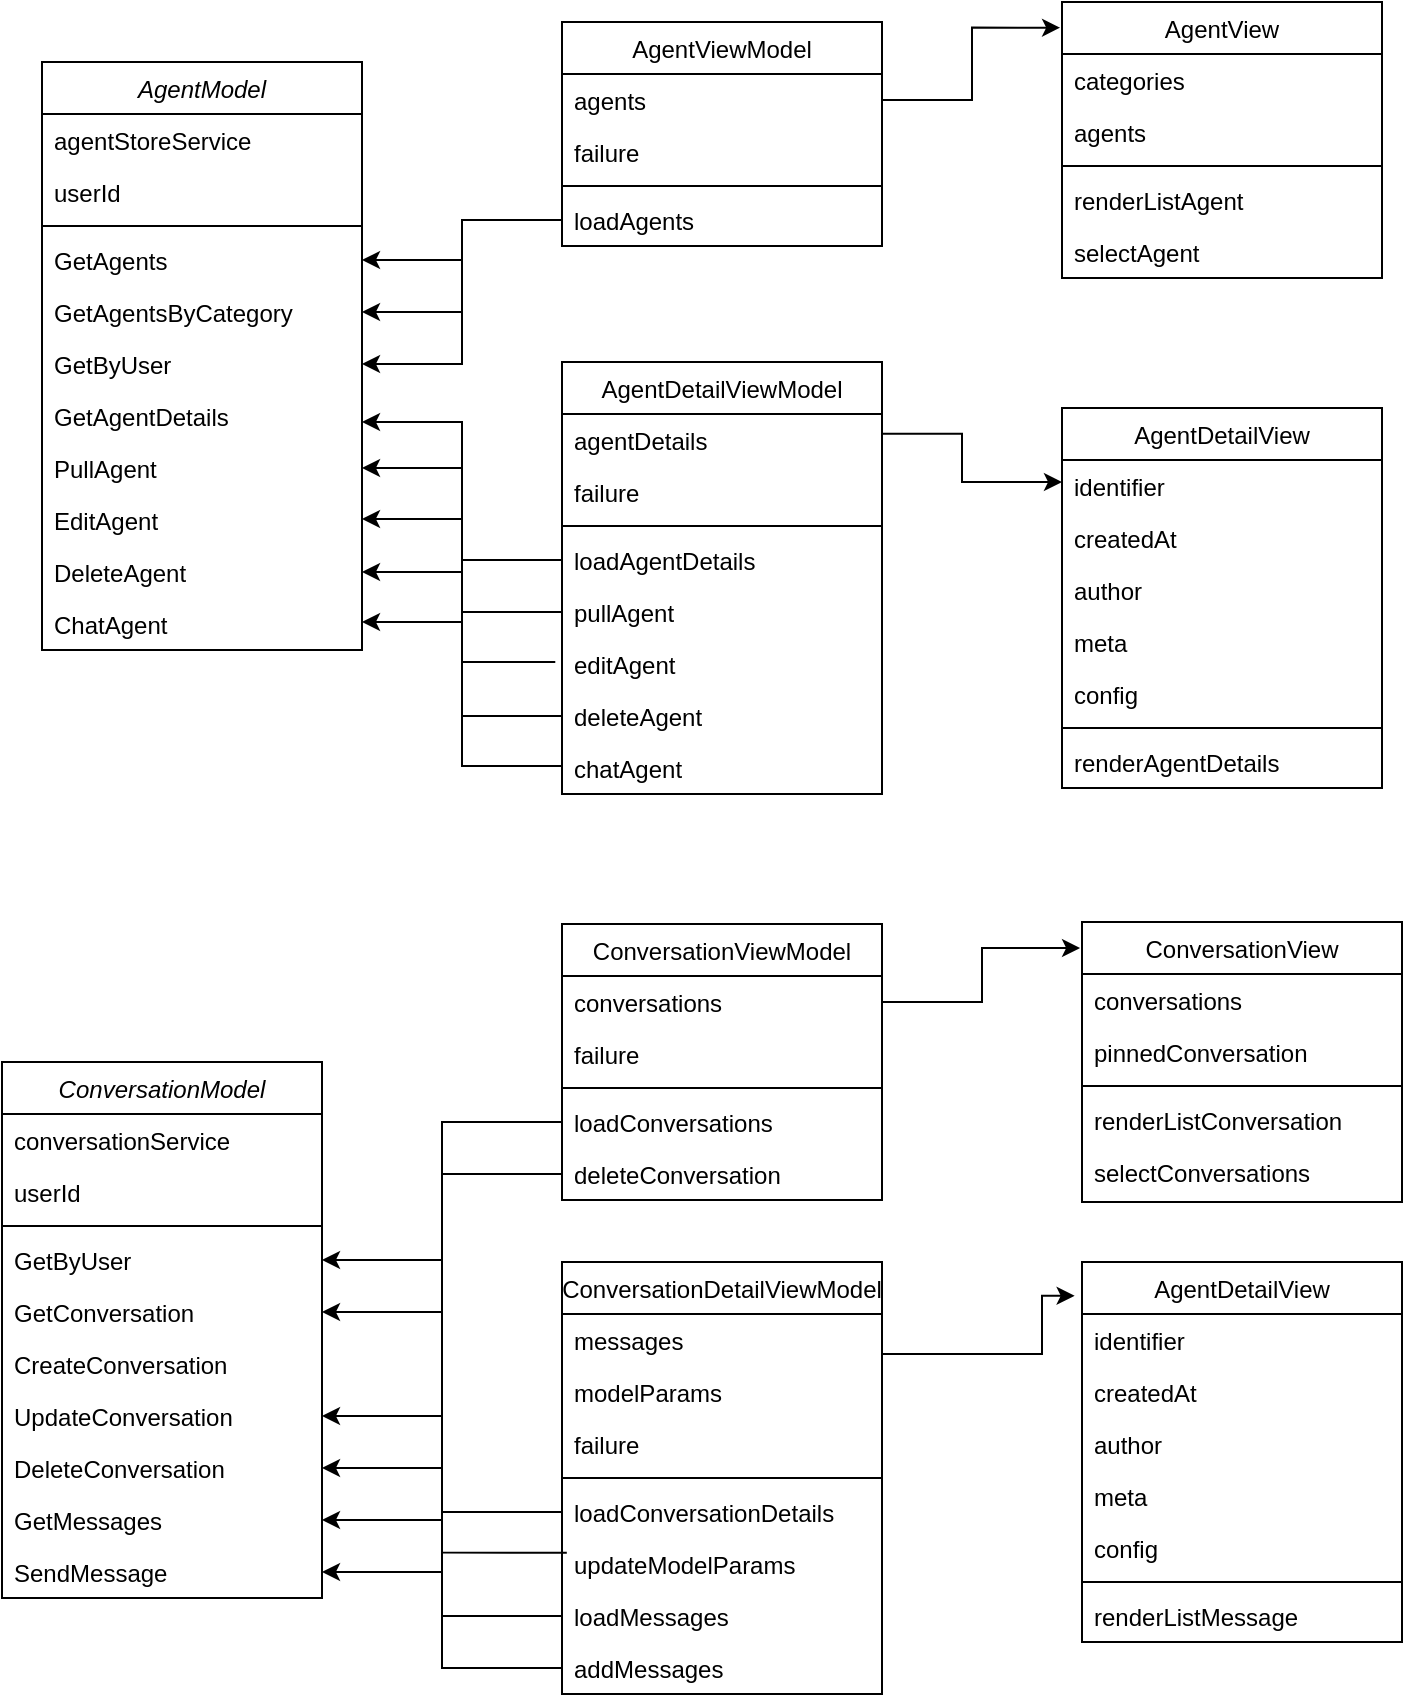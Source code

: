<mxfile version="24.8.3">
  <diagram id="C5RBs43oDa-KdzZeNtuy" name="Page-1">
    <mxGraphModel dx="1290" dy="596" grid="1" gridSize="10" guides="1" tooltips="1" connect="1" arrows="1" fold="1" page="1" pageScale="1" pageWidth="827" pageHeight="1169" math="0" shadow="0">
      <root>
        <mxCell id="WIyWlLk6GJQsqaUBKTNV-0" />
        <mxCell id="WIyWlLk6GJQsqaUBKTNV-1" parent="WIyWlLk6GJQsqaUBKTNV-0" />
        <mxCell id="zkfFHV4jXpPFQw0GAbJ--0" value="AgentModel" style="swimlane;fontStyle=2;align=center;verticalAlign=top;childLayout=stackLayout;horizontal=1;startSize=26;horizontalStack=0;resizeParent=1;resizeLast=0;collapsible=1;marginBottom=0;rounded=0;shadow=0;strokeWidth=1;" parent="WIyWlLk6GJQsqaUBKTNV-1" vertex="1">
          <mxGeometry x="60" y="70" width="160" height="294" as="geometry">
            <mxRectangle x="230" y="140" width="160" height="26" as="alternateBounds" />
          </mxGeometry>
        </mxCell>
        <mxCell id="C8YrV_E6YMcFxFq59L44-29" value="agentStoreService" style="text;align=left;verticalAlign=top;spacingLeft=4;spacingRight=4;overflow=hidden;rotatable=0;points=[[0,0.5],[1,0.5]];portConstraint=eastwest;" vertex="1" parent="zkfFHV4jXpPFQw0GAbJ--0">
          <mxGeometry y="26" width="160" height="26" as="geometry" />
        </mxCell>
        <mxCell id="zkfFHV4jXpPFQw0GAbJ--1" value="userId" style="text;align=left;verticalAlign=top;spacingLeft=4;spacingRight=4;overflow=hidden;rotatable=0;points=[[0,0.5],[1,0.5]];portConstraint=eastwest;" parent="zkfFHV4jXpPFQw0GAbJ--0" vertex="1">
          <mxGeometry y="52" width="160" height="26" as="geometry" />
        </mxCell>
        <mxCell id="zkfFHV4jXpPFQw0GAbJ--4" value="" style="line;html=1;strokeWidth=1;align=left;verticalAlign=middle;spacingTop=-1;spacingLeft=3;spacingRight=3;rotatable=0;labelPosition=right;points=[];portConstraint=eastwest;" parent="zkfFHV4jXpPFQw0GAbJ--0" vertex="1">
          <mxGeometry y="78" width="160" height="8" as="geometry" />
        </mxCell>
        <mxCell id="C8YrV_E6YMcFxFq59L44-28" value="GetAgents" style="text;align=left;verticalAlign=top;spacingLeft=4;spacingRight=4;overflow=hidden;rotatable=0;points=[[0,0.5],[1,0.5]];portConstraint=eastwest;" vertex="1" parent="zkfFHV4jXpPFQw0GAbJ--0">
          <mxGeometry y="86" width="160" height="26" as="geometry" />
        </mxCell>
        <mxCell id="C8YrV_E6YMcFxFq59L44-23" value="GetAgentsByCategory" style="text;align=left;verticalAlign=top;spacingLeft=4;spacingRight=4;overflow=hidden;rotatable=0;points=[[0,0.5],[1,0.5]];portConstraint=eastwest;" vertex="1" parent="zkfFHV4jXpPFQw0GAbJ--0">
          <mxGeometry y="112" width="160" height="26" as="geometry" />
        </mxCell>
        <mxCell id="C8YrV_E6YMcFxFq59L44-26" value="GetByUser" style="text;align=left;verticalAlign=top;spacingLeft=4;spacingRight=4;overflow=hidden;rotatable=0;points=[[0,0.5],[1,0.5]];portConstraint=eastwest;" vertex="1" parent="zkfFHV4jXpPFQw0GAbJ--0">
          <mxGeometry y="138" width="160" height="26" as="geometry" />
        </mxCell>
        <mxCell id="C8YrV_E6YMcFxFq59L44-24" value="GetAgentDetails" style="text;align=left;verticalAlign=top;spacingLeft=4;spacingRight=4;overflow=hidden;rotatable=0;points=[[0,0.5],[1,0.5]];portConstraint=eastwest;" vertex="1" parent="zkfFHV4jXpPFQw0GAbJ--0">
          <mxGeometry y="164" width="160" height="26" as="geometry" />
        </mxCell>
        <mxCell id="C8YrV_E6YMcFxFq59L44-25" value="PullAgent" style="text;align=left;verticalAlign=top;spacingLeft=4;spacingRight=4;overflow=hidden;rotatable=0;points=[[0,0.5],[1,0.5]];portConstraint=eastwest;" vertex="1" parent="zkfFHV4jXpPFQw0GAbJ--0">
          <mxGeometry y="190" width="160" height="26" as="geometry" />
        </mxCell>
        <mxCell id="C8YrV_E6YMcFxFq59L44-27" value="EditAgent" style="text;align=left;verticalAlign=top;spacingLeft=4;spacingRight=4;overflow=hidden;rotatable=0;points=[[0,0.5],[1,0.5]];portConstraint=eastwest;" vertex="1" parent="zkfFHV4jXpPFQw0GAbJ--0">
          <mxGeometry y="216" width="160" height="26" as="geometry" />
        </mxCell>
        <mxCell id="C8YrV_E6YMcFxFq59L44-57" value="DeleteAgent" style="text;align=left;verticalAlign=top;spacingLeft=4;spacingRight=4;overflow=hidden;rotatable=0;points=[[0,0.5],[1,0.5]];portConstraint=eastwest;" vertex="1" parent="zkfFHV4jXpPFQw0GAbJ--0">
          <mxGeometry y="242" width="160" height="26" as="geometry" />
        </mxCell>
        <mxCell id="zkfFHV4jXpPFQw0GAbJ--5" value="ChatAgent" style="text;align=left;verticalAlign=top;spacingLeft=4;spacingRight=4;overflow=hidden;rotatable=0;points=[[0,0.5],[1,0.5]];portConstraint=eastwest;" parent="zkfFHV4jXpPFQw0GAbJ--0" vertex="1">
          <mxGeometry y="268" width="160" height="26" as="geometry" />
        </mxCell>
        <mxCell id="zkfFHV4jXpPFQw0GAbJ--6" value="AgentView" style="swimlane;fontStyle=0;align=center;verticalAlign=top;childLayout=stackLayout;horizontal=1;startSize=26;horizontalStack=0;resizeParent=1;resizeLast=0;collapsible=1;marginBottom=0;rounded=0;shadow=0;strokeWidth=1;" parent="WIyWlLk6GJQsqaUBKTNV-1" vertex="1">
          <mxGeometry x="570" y="40" width="160" height="138" as="geometry">
            <mxRectangle x="130" y="380" width="160" height="26" as="alternateBounds" />
          </mxGeometry>
        </mxCell>
        <mxCell id="zkfFHV4jXpPFQw0GAbJ--7" value="categories" style="text;align=left;verticalAlign=top;spacingLeft=4;spacingRight=4;overflow=hidden;rotatable=0;points=[[0,0.5],[1,0.5]];portConstraint=eastwest;" parent="zkfFHV4jXpPFQw0GAbJ--6" vertex="1">
          <mxGeometry y="26" width="160" height="26" as="geometry" />
        </mxCell>
        <mxCell id="C8YrV_E6YMcFxFq59L44-31" value="agents" style="text;align=left;verticalAlign=top;spacingLeft=4;spacingRight=4;overflow=hidden;rotatable=0;points=[[0,0.5],[1,0.5]];portConstraint=eastwest;" vertex="1" parent="zkfFHV4jXpPFQw0GAbJ--6">
          <mxGeometry y="52" width="160" height="26" as="geometry" />
        </mxCell>
        <mxCell id="zkfFHV4jXpPFQw0GAbJ--9" value="" style="line;html=1;strokeWidth=1;align=left;verticalAlign=middle;spacingTop=-1;spacingLeft=3;spacingRight=3;rotatable=0;labelPosition=right;points=[];portConstraint=eastwest;" parent="zkfFHV4jXpPFQw0GAbJ--6" vertex="1">
          <mxGeometry y="78" width="160" height="8" as="geometry" />
        </mxCell>
        <mxCell id="C8YrV_E6YMcFxFq59L44-117" value="renderListAgent" style="text;align=left;verticalAlign=top;spacingLeft=4;spacingRight=4;overflow=hidden;rotatable=0;points=[[0,0.5],[1,0.5]];portConstraint=eastwest;" vertex="1" parent="zkfFHV4jXpPFQw0GAbJ--6">
          <mxGeometry y="86" width="160" height="26" as="geometry" />
        </mxCell>
        <mxCell id="C8YrV_E6YMcFxFq59L44-119" value="selectAgent" style="text;align=left;verticalAlign=top;spacingLeft=4;spacingRight=4;overflow=hidden;rotatable=0;points=[[0,0.5],[1,0.5]];portConstraint=eastwest;" vertex="1" parent="zkfFHV4jXpPFQw0GAbJ--6">
          <mxGeometry y="112" width="160" height="26" as="geometry" />
        </mxCell>
        <mxCell id="zkfFHV4jXpPFQw0GAbJ--17" value="AgentViewModel" style="swimlane;fontStyle=0;align=center;verticalAlign=top;childLayout=stackLayout;horizontal=1;startSize=26;horizontalStack=0;resizeParent=1;resizeLast=0;collapsible=1;marginBottom=0;rounded=0;shadow=0;strokeWidth=1;" parent="WIyWlLk6GJQsqaUBKTNV-1" vertex="1">
          <mxGeometry x="320" y="50" width="160" height="112" as="geometry">
            <mxRectangle x="550" y="140" width="160" height="26" as="alternateBounds" />
          </mxGeometry>
        </mxCell>
        <mxCell id="zkfFHV4jXpPFQw0GAbJ--18" value="agents" style="text;align=left;verticalAlign=top;spacingLeft=4;spacingRight=4;overflow=hidden;rotatable=0;points=[[0,0.5],[1,0.5]];portConstraint=eastwest;" parent="zkfFHV4jXpPFQw0GAbJ--17" vertex="1">
          <mxGeometry y="26" width="160" height="26" as="geometry" />
        </mxCell>
        <mxCell id="zkfFHV4jXpPFQw0GAbJ--22" value="failure" style="text;align=left;verticalAlign=top;spacingLeft=4;spacingRight=4;overflow=hidden;rotatable=0;points=[[0,0.5],[1,0.5]];portConstraint=eastwest;rounded=0;shadow=0;html=0;" parent="zkfFHV4jXpPFQw0GAbJ--17" vertex="1">
          <mxGeometry y="52" width="160" height="26" as="geometry" />
        </mxCell>
        <mxCell id="zkfFHV4jXpPFQw0GAbJ--23" value="" style="line;html=1;strokeWidth=1;align=left;verticalAlign=middle;spacingTop=-1;spacingLeft=3;spacingRight=3;rotatable=0;labelPosition=right;points=[];portConstraint=eastwest;" parent="zkfFHV4jXpPFQw0GAbJ--17" vertex="1">
          <mxGeometry y="78" width="160" height="8" as="geometry" />
        </mxCell>
        <mxCell id="zkfFHV4jXpPFQw0GAbJ--24" value="loadAgents" style="text;align=left;verticalAlign=top;spacingLeft=4;spacingRight=4;overflow=hidden;rotatable=0;points=[[0,0.5],[1,0.5]];portConstraint=eastwest;" parent="zkfFHV4jXpPFQw0GAbJ--17" vertex="1">
          <mxGeometry y="86" width="160" height="26" as="geometry" />
        </mxCell>
        <mxCell id="C8YrV_E6YMcFxFq59L44-6" value="AgentDetailViewModel" style="swimlane;fontStyle=0;align=center;verticalAlign=top;childLayout=stackLayout;horizontal=1;startSize=26;horizontalStack=0;resizeParent=1;resizeLast=0;collapsible=1;marginBottom=0;rounded=0;shadow=0;strokeWidth=1;" vertex="1" parent="WIyWlLk6GJQsqaUBKTNV-1">
          <mxGeometry x="320" y="220" width="160" height="216" as="geometry">
            <mxRectangle x="130" y="380" width="160" height="26" as="alternateBounds" />
          </mxGeometry>
        </mxCell>
        <mxCell id="C8YrV_E6YMcFxFq59L44-7" value="agentDetails" style="text;align=left;verticalAlign=top;spacingLeft=4;spacingRight=4;overflow=hidden;rotatable=0;points=[[0,0.5],[1,0.5]];portConstraint=eastwest;" vertex="1" parent="C8YrV_E6YMcFxFq59L44-6">
          <mxGeometry y="26" width="160" height="26" as="geometry" />
        </mxCell>
        <mxCell id="C8YrV_E6YMcFxFq59L44-8" value="failure" style="text;align=left;verticalAlign=top;spacingLeft=4;spacingRight=4;overflow=hidden;rotatable=0;points=[[0,0.5],[1,0.5]];portConstraint=eastwest;rounded=0;shadow=0;html=0;" vertex="1" parent="C8YrV_E6YMcFxFq59L44-6">
          <mxGeometry y="52" width="160" height="26" as="geometry" />
        </mxCell>
        <mxCell id="C8YrV_E6YMcFxFq59L44-9" value="" style="line;html=1;strokeWidth=1;align=left;verticalAlign=middle;spacingTop=-1;spacingLeft=3;spacingRight=3;rotatable=0;labelPosition=right;points=[];portConstraint=eastwest;" vertex="1" parent="C8YrV_E6YMcFxFq59L44-6">
          <mxGeometry y="78" width="160" height="8" as="geometry" />
        </mxCell>
        <mxCell id="C8YrV_E6YMcFxFq59L44-36" value="loadAgentDetails" style="text;align=left;verticalAlign=top;spacingLeft=4;spacingRight=4;overflow=hidden;rotatable=0;points=[[0,0.5],[1,0.5]];portConstraint=eastwest;" vertex="1" parent="C8YrV_E6YMcFxFq59L44-6">
          <mxGeometry y="86" width="160" height="26" as="geometry" />
        </mxCell>
        <mxCell id="C8YrV_E6YMcFxFq59L44-34" value="pullAgent" style="text;align=left;verticalAlign=top;spacingLeft=4;spacingRight=4;overflow=hidden;rotatable=0;points=[[0,0.5],[1,0.5]];portConstraint=eastwest;" vertex="1" parent="C8YrV_E6YMcFxFq59L44-6">
          <mxGeometry y="112" width="160" height="26" as="geometry" />
        </mxCell>
        <mxCell id="C8YrV_E6YMcFxFq59L44-49" value="editAgent" style="text;align=left;verticalAlign=top;spacingLeft=4;spacingRight=4;overflow=hidden;rotatable=0;points=[[0,0.5],[1,0.5]];portConstraint=eastwest;" vertex="1" parent="C8YrV_E6YMcFxFq59L44-6">
          <mxGeometry y="138" width="160" height="26" as="geometry" />
        </mxCell>
        <mxCell id="C8YrV_E6YMcFxFq59L44-54" value="deleteAgent" style="text;align=left;verticalAlign=top;spacingLeft=4;spacingRight=4;overflow=hidden;rotatable=0;points=[[0,0.5],[1,0.5]];portConstraint=eastwest;" vertex="1" parent="C8YrV_E6YMcFxFq59L44-6">
          <mxGeometry y="164" width="160" height="26" as="geometry" />
        </mxCell>
        <mxCell id="C8YrV_E6YMcFxFq59L44-11" value="chatAgent" style="text;align=left;verticalAlign=top;spacingLeft=4;spacingRight=4;overflow=hidden;rotatable=0;points=[[0,0.5],[1,0.5]];portConstraint=eastwest;" vertex="1" parent="C8YrV_E6YMcFxFq59L44-6">
          <mxGeometry y="190" width="160" height="26" as="geometry" />
        </mxCell>
        <mxCell id="C8YrV_E6YMcFxFq59L44-12" value="AgentDetailView" style="swimlane;fontStyle=0;align=center;verticalAlign=top;childLayout=stackLayout;horizontal=1;startSize=26;horizontalStack=0;resizeParent=1;resizeLast=0;collapsible=1;marginBottom=0;rounded=0;shadow=0;strokeWidth=1;" vertex="1" parent="WIyWlLk6GJQsqaUBKTNV-1">
          <mxGeometry x="570" y="243" width="160" height="190" as="geometry">
            <mxRectangle x="550" y="140" width="160" height="26" as="alternateBounds" />
          </mxGeometry>
        </mxCell>
        <mxCell id="C8YrV_E6YMcFxFq59L44-13" value="identifier" style="text;align=left;verticalAlign=top;spacingLeft=4;spacingRight=4;overflow=hidden;rotatable=0;points=[[0,0.5],[1,0.5]];portConstraint=eastwest;" vertex="1" parent="C8YrV_E6YMcFxFq59L44-12">
          <mxGeometry y="26" width="160" height="26" as="geometry" />
        </mxCell>
        <mxCell id="C8YrV_E6YMcFxFq59L44-14" value="createdAt" style="text;align=left;verticalAlign=top;spacingLeft=4;spacingRight=4;overflow=hidden;rotatable=0;points=[[0,0.5],[1,0.5]];portConstraint=eastwest;rounded=0;shadow=0;html=0;" vertex="1" parent="C8YrV_E6YMcFxFq59L44-12">
          <mxGeometry y="52" width="160" height="26" as="geometry" />
        </mxCell>
        <mxCell id="C8YrV_E6YMcFxFq59L44-15" value="author" style="text;align=left;verticalAlign=top;spacingLeft=4;spacingRight=4;overflow=hidden;rotatable=0;points=[[0,0.5],[1,0.5]];portConstraint=eastwest;rounded=0;shadow=0;html=0;" vertex="1" parent="C8YrV_E6YMcFxFq59L44-12">
          <mxGeometry y="78" width="160" height="26" as="geometry" />
        </mxCell>
        <mxCell id="C8YrV_E6YMcFxFq59L44-16" value="meta" style="text;align=left;verticalAlign=top;spacingLeft=4;spacingRight=4;overflow=hidden;rotatable=0;points=[[0,0.5],[1,0.5]];portConstraint=eastwest;rounded=0;shadow=0;html=0;" vertex="1" parent="C8YrV_E6YMcFxFq59L44-12">
          <mxGeometry y="104" width="160" height="26" as="geometry" />
        </mxCell>
        <mxCell id="C8YrV_E6YMcFxFq59L44-17" value="config" style="text;align=left;verticalAlign=top;spacingLeft=4;spacingRight=4;overflow=hidden;rotatable=0;points=[[0,0.5],[1,0.5]];portConstraint=eastwest;rounded=0;shadow=0;html=0;" vertex="1" parent="C8YrV_E6YMcFxFq59L44-12">
          <mxGeometry y="130" width="160" height="26" as="geometry" />
        </mxCell>
        <mxCell id="C8YrV_E6YMcFxFq59L44-18" value="" style="line;html=1;strokeWidth=1;align=left;verticalAlign=middle;spacingTop=-1;spacingLeft=3;spacingRight=3;rotatable=0;labelPosition=right;points=[];portConstraint=eastwest;" vertex="1" parent="C8YrV_E6YMcFxFq59L44-12">
          <mxGeometry y="156" width="160" height="8" as="geometry" />
        </mxCell>
        <mxCell id="C8YrV_E6YMcFxFq59L44-118" value="renderAgentDetails" style="text;align=left;verticalAlign=top;spacingLeft=4;spacingRight=4;overflow=hidden;rotatable=0;points=[[0,0.5],[1,0.5]];portConstraint=eastwest;" vertex="1" parent="C8YrV_E6YMcFxFq59L44-12">
          <mxGeometry y="164" width="160" height="26" as="geometry" />
        </mxCell>
        <mxCell id="C8YrV_E6YMcFxFq59L44-41" value="" style="edgeStyle=orthogonalEdgeStyle;rounded=0;orthogonalLoop=1;jettySize=auto;html=1;entryX=1;entryY=0.5;entryDx=0;entryDy=0;" edge="1" parent="WIyWlLk6GJQsqaUBKTNV-1" source="zkfFHV4jXpPFQw0GAbJ--24" target="C8YrV_E6YMcFxFq59L44-28">
          <mxGeometry relative="1" as="geometry" />
        </mxCell>
        <mxCell id="C8YrV_E6YMcFxFq59L44-42" value="" style="edgeStyle=orthogonalEdgeStyle;rounded=0;orthogonalLoop=1;jettySize=auto;html=1;exitX=0;exitY=0.5;exitDx=0;exitDy=0;" edge="1" parent="WIyWlLk6GJQsqaUBKTNV-1" source="C8YrV_E6YMcFxFq59L44-36">
          <mxGeometry relative="1" as="geometry">
            <mxPoint x="270" y="370" as="sourcePoint" />
            <mxPoint x="220" y="250" as="targetPoint" />
            <Array as="points">
              <mxPoint x="270" y="319" />
              <mxPoint x="270" y="250" />
            </Array>
          </mxGeometry>
        </mxCell>
        <mxCell id="C8YrV_E6YMcFxFq59L44-43" value="" style="edgeStyle=orthogonalEdgeStyle;rounded=0;orthogonalLoop=1;jettySize=auto;html=1;entryX=1;entryY=0.5;entryDx=0;entryDy=0;" edge="1" parent="WIyWlLk6GJQsqaUBKTNV-1" source="zkfFHV4jXpPFQw0GAbJ--24" target="C8YrV_E6YMcFxFq59L44-26">
          <mxGeometry relative="1" as="geometry" />
        </mxCell>
        <mxCell id="C8YrV_E6YMcFxFq59L44-44" value="" style="edgeStyle=orthogonalEdgeStyle;rounded=0;orthogonalLoop=1;jettySize=auto;html=1;" edge="1" parent="WIyWlLk6GJQsqaUBKTNV-1" source="zkfFHV4jXpPFQw0GAbJ--24" target="C8YrV_E6YMcFxFq59L44-23">
          <mxGeometry relative="1" as="geometry" />
        </mxCell>
        <mxCell id="C8YrV_E6YMcFxFq59L44-46" value="" style="edgeStyle=orthogonalEdgeStyle;rounded=0;orthogonalLoop=1;jettySize=auto;html=1;entryX=1;entryY=0.5;entryDx=0;entryDy=0;" edge="1" parent="WIyWlLk6GJQsqaUBKTNV-1" source="C8YrV_E6YMcFxFq59L44-34" target="C8YrV_E6YMcFxFq59L44-25">
          <mxGeometry relative="1" as="geometry" />
        </mxCell>
        <mxCell id="C8YrV_E6YMcFxFq59L44-52" value="" style="edgeStyle=orthogonalEdgeStyle;rounded=0;orthogonalLoop=1;jettySize=auto;html=1;entryX=1.021;entryY=0.479;entryDx=0;entryDy=0;entryPerimeter=0;" edge="1" parent="WIyWlLk6GJQsqaUBKTNV-1">
          <mxGeometry relative="1" as="geometry">
            <mxPoint x="316.64" y="370" as="sourcePoint" />
            <mxPoint x="220" y="298.454" as="targetPoint" />
            <Array as="points">
              <mxPoint x="270" y="370" />
              <mxPoint x="270" y="299" />
            </Array>
          </mxGeometry>
        </mxCell>
        <mxCell id="C8YrV_E6YMcFxFq59L44-56" value="" style="edgeStyle=orthogonalEdgeStyle;rounded=0;orthogonalLoop=1;jettySize=auto;html=1;exitX=0;exitY=0.5;exitDx=0;exitDy=0;entryX=1;entryY=0.5;entryDx=0;entryDy=0;" edge="1" parent="WIyWlLk6GJQsqaUBKTNV-1" source="C8YrV_E6YMcFxFq59L44-54" target="C8YrV_E6YMcFxFq59L44-57">
          <mxGeometry relative="1" as="geometry">
            <mxPoint x="316.64" y="381.55" as="sourcePoint" />
            <mxPoint x="230" y="330" as="targetPoint" />
            <Array as="points">
              <mxPoint x="270" y="397" />
              <mxPoint x="270" y="325" />
            </Array>
          </mxGeometry>
        </mxCell>
        <mxCell id="C8YrV_E6YMcFxFq59L44-58" value="" style="edgeStyle=orthogonalEdgeStyle;rounded=0;orthogonalLoop=1;jettySize=auto;html=1;exitX=0;exitY=0.5;exitDx=0;exitDy=0;entryX=1;entryY=0.5;entryDx=0;entryDy=0;" edge="1" parent="WIyWlLk6GJQsqaUBKTNV-1">
          <mxGeometry relative="1" as="geometry">
            <mxPoint x="320" y="422" as="sourcePoint" />
            <mxPoint x="220" y="350" as="targetPoint" />
            <Array as="points">
              <mxPoint x="270" y="422" />
              <mxPoint x="270" y="350" />
            </Array>
          </mxGeometry>
        </mxCell>
        <mxCell id="C8YrV_E6YMcFxFq59L44-59" value="" style="edgeStyle=orthogonalEdgeStyle;rounded=0;orthogonalLoop=1;jettySize=auto;html=1;entryX=-0.006;entryY=0.093;entryDx=0;entryDy=0;entryPerimeter=0;" edge="1" parent="WIyWlLk6GJQsqaUBKTNV-1" source="zkfFHV4jXpPFQw0GAbJ--18" target="zkfFHV4jXpPFQw0GAbJ--6">
          <mxGeometry relative="1" as="geometry" />
        </mxCell>
        <mxCell id="C8YrV_E6YMcFxFq59L44-60" value="" style="edgeStyle=orthogonalEdgeStyle;rounded=0;orthogonalLoop=1;jettySize=auto;html=1;exitX=1;exitY=0.38;exitDx=0;exitDy=0;exitPerimeter=0;" edge="1" parent="WIyWlLk6GJQsqaUBKTNV-1" source="C8YrV_E6YMcFxFq59L44-7">
          <mxGeometry relative="1" as="geometry">
            <mxPoint x="490" y="280.14" as="sourcePoint" />
            <mxPoint x="570" y="280" as="targetPoint" />
            <Array as="points">
              <mxPoint x="520" y="256" />
              <mxPoint x="520" y="280" />
            </Array>
          </mxGeometry>
        </mxCell>
        <mxCell id="C8YrV_E6YMcFxFq59L44-61" value="ConversationModel" style="swimlane;fontStyle=2;align=center;verticalAlign=top;childLayout=stackLayout;horizontal=1;startSize=26;horizontalStack=0;resizeParent=1;resizeLast=0;collapsible=1;marginBottom=0;rounded=0;shadow=0;strokeWidth=1;" vertex="1" parent="WIyWlLk6GJQsqaUBKTNV-1">
          <mxGeometry x="40" y="570" width="160" height="268" as="geometry">
            <mxRectangle x="230" y="140" width="160" height="26" as="alternateBounds" />
          </mxGeometry>
        </mxCell>
        <mxCell id="C8YrV_E6YMcFxFq59L44-62" value="conversationService" style="text;align=left;verticalAlign=top;spacingLeft=4;spacingRight=4;overflow=hidden;rotatable=0;points=[[0,0.5],[1,0.5]];portConstraint=eastwest;" vertex="1" parent="C8YrV_E6YMcFxFq59L44-61">
          <mxGeometry y="26" width="160" height="26" as="geometry" />
        </mxCell>
        <mxCell id="C8YrV_E6YMcFxFq59L44-110" value="userId" style="text;align=left;verticalAlign=top;spacingLeft=4;spacingRight=4;overflow=hidden;rotatable=0;points=[[0,0.5],[1,0.5]];portConstraint=eastwest;" vertex="1" parent="C8YrV_E6YMcFxFq59L44-61">
          <mxGeometry y="52" width="160" height="26" as="geometry" />
        </mxCell>
        <mxCell id="C8YrV_E6YMcFxFq59L44-64" value="" style="line;html=1;strokeWidth=1;align=left;verticalAlign=middle;spacingTop=-1;spacingLeft=3;spacingRight=3;rotatable=0;labelPosition=right;points=[];portConstraint=eastwest;" vertex="1" parent="C8YrV_E6YMcFxFq59L44-61">
          <mxGeometry y="78" width="160" height="8" as="geometry" />
        </mxCell>
        <mxCell id="C8YrV_E6YMcFxFq59L44-65" value="GetByUser" style="text;align=left;verticalAlign=top;spacingLeft=4;spacingRight=4;overflow=hidden;rotatable=0;points=[[0,0.5],[1,0.5]];portConstraint=eastwest;" vertex="1" parent="C8YrV_E6YMcFxFq59L44-61">
          <mxGeometry y="86" width="160" height="26" as="geometry" />
        </mxCell>
        <mxCell id="C8YrV_E6YMcFxFq59L44-111" value="GetConversation" style="text;align=left;verticalAlign=top;spacingLeft=4;spacingRight=4;overflow=hidden;rotatable=0;points=[[0,0.5],[1,0.5]];portConstraint=eastwest;" vertex="1" parent="C8YrV_E6YMcFxFq59L44-61">
          <mxGeometry y="112" width="160" height="26" as="geometry" />
        </mxCell>
        <mxCell id="C8YrV_E6YMcFxFq59L44-66" value="CreateConversation" style="text;align=left;verticalAlign=top;spacingLeft=4;spacingRight=4;overflow=hidden;rotatable=0;points=[[0,0.5],[1,0.5]];portConstraint=eastwest;" vertex="1" parent="C8YrV_E6YMcFxFq59L44-61">
          <mxGeometry y="138" width="160" height="26" as="geometry" />
        </mxCell>
        <mxCell id="C8YrV_E6YMcFxFq59L44-67" value="UpdateConversation" style="text;align=left;verticalAlign=top;spacingLeft=4;spacingRight=4;overflow=hidden;rotatable=0;points=[[0,0.5],[1,0.5]];portConstraint=eastwest;" vertex="1" parent="C8YrV_E6YMcFxFq59L44-61">
          <mxGeometry y="164" width="160" height="26" as="geometry" />
        </mxCell>
        <mxCell id="C8YrV_E6YMcFxFq59L44-122" value="DeleteConversation" style="text;align=left;verticalAlign=top;spacingLeft=4;spacingRight=4;overflow=hidden;rotatable=0;points=[[0,0.5],[1,0.5]];portConstraint=eastwest;" vertex="1" parent="C8YrV_E6YMcFxFq59L44-61">
          <mxGeometry y="190" width="160" height="26" as="geometry" />
        </mxCell>
        <mxCell id="C8YrV_E6YMcFxFq59L44-124" value="GetMessages" style="text;align=left;verticalAlign=top;spacingLeft=4;spacingRight=4;overflow=hidden;rotatable=0;points=[[0,0.5],[1,0.5]];portConstraint=eastwest;" vertex="1" parent="C8YrV_E6YMcFxFq59L44-61">
          <mxGeometry y="216" width="160" height="26" as="geometry" />
        </mxCell>
        <mxCell id="C8YrV_E6YMcFxFq59L44-68" value="SendMessage" style="text;align=left;verticalAlign=top;spacingLeft=4;spacingRight=4;overflow=hidden;rotatable=0;points=[[0,0.5],[1,0.5]];portConstraint=eastwest;" vertex="1" parent="C8YrV_E6YMcFxFq59L44-61">
          <mxGeometry y="242" width="160" height="26" as="geometry" />
        </mxCell>
        <mxCell id="C8YrV_E6YMcFxFq59L44-73" value="ConversationView" style="swimlane;fontStyle=0;align=center;verticalAlign=top;childLayout=stackLayout;horizontal=1;startSize=26;horizontalStack=0;resizeParent=1;resizeLast=0;collapsible=1;marginBottom=0;rounded=0;shadow=0;strokeWidth=1;" vertex="1" parent="WIyWlLk6GJQsqaUBKTNV-1">
          <mxGeometry x="580" y="500" width="160" height="140" as="geometry">
            <mxRectangle x="130" y="380" width="160" height="26" as="alternateBounds" />
          </mxGeometry>
        </mxCell>
        <mxCell id="C8YrV_E6YMcFxFq59L44-74" value="conversations" style="text;align=left;verticalAlign=top;spacingLeft=4;spacingRight=4;overflow=hidden;rotatable=0;points=[[0,0.5],[1,0.5]];portConstraint=eastwest;" vertex="1" parent="C8YrV_E6YMcFxFq59L44-73">
          <mxGeometry y="26" width="160" height="26" as="geometry" />
        </mxCell>
        <mxCell id="C8YrV_E6YMcFxFq59L44-77" value="pinnedConversation" style="text;align=left;verticalAlign=top;spacingLeft=4;spacingRight=4;overflow=hidden;rotatable=0;points=[[0,0.5],[1,0.5]];portConstraint=eastwest;" vertex="1" parent="C8YrV_E6YMcFxFq59L44-73">
          <mxGeometry y="52" width="160" height="26" as="geometry" />
        </mxCell>
        <mxCell id="C8YrV_E6YMcFxFq59L44-78" value="" style="line;html=1;strokeWidth=1;align=left;verticalAlign=middle;spacingTop=-1;spacingLeft=3;spacingRight=3;rotatable=0;labelPosition=right;points=[];portConstraint=eastwest;" vertex="1" parent="C8YrV_E6YMcFxFq59L44-73">
          <mxGeometry y="78" width="160" height="8" as="geometry" />
        </mxCell>
        <mxCell id="C8YrV_E6YMcFxFq59L44-115" value="renderListConversation" style="text;align=left;verticalAlign=top;spacingLeft=4;spacingRight=4;overflow=hidden;rotatable=0;points=[[0,0.5],[1,0.5]];portConstraint=eastwest;" vertex="1" parent="C8YrV_E6YMcFxFq59L44-73">
          <mxGeometry y="86" width="160" height="26" as="geometry" />
        </mxCell>
        <mxCell id="C8YrV_E6YMcFxFq59L44-116" value="selectConversations" style="text;align=left;verticalAlign=top;spacingLeft=4;spacingRight=4;overflow=hidden;rotatable=0;points=[[0,0.5],[1,0.5]];portConstraint=eastwest;" vertex="1" parent="C8YrV_E6YMcFxFq59L44-73">
          <mxGeometry y="112" width="160" height="26" as="geometry" />
        </mxCell>
        <mxCell id="C8YrV_E6YMcFxFq59L44-121" value="" style="edgeStyle=orthogonalEdgeStyle;rounded=0;orthogonalLoop=1;jettySize=auto;html=1;exitX=0;exitY=0.5;exitDx=0;exitDy=0;entryX=1;entryY=0.5;entryDx=0;entryDy=0;" edge="1" parent="WIyWlLk6GJQsqaUBKTNV-1" source="C8YrV_E6YMcFxFq59L44-114" target="C8YrV_E6YMcFxFq59L44-65">
          <mxGeometry relative="1" as="geometry">
            <Array as="points">
              <mxPoint x="260" y="600" />
              <mxPoint x="260" y="669" />
            </Array>
          </mxGeometry>
        </mxCell>
        <mxCell id="C8YrV_E6YMcFxFq59L44-79" value="ConversationViewModel" style="swimlane;fontStyle=0;align=center;verticalAlign=top;childLayout=stackLayout;horizontal=1;startSize=26;horizontalStack=0;resizeParent=1;resizeLast=0;collapsible=1;marginBottom=0;rounded=0;shadow=0;strokeWidth=1;" vertex="1" parent="WIyWlLk6GJQsqaUBKTNV-1">
          <mxGeometry x="320" y="501" width="160" height="138" as="geometry">
            <mxRectangle x="550" y="140" width="160" height="26" as="alternateBounds" />
          </mxGeometry>
        </mxCell>
        <mxCell id="C8YrV_E6YMcFxFq59L44-80" value="conversations" style="text;align=left;verticalAlign=top;spacingLeft=4;spacingRight=4;overflow=hidden;rotatable=0;points=[[0,0.5],[1,0.5]];portConstraint=eastwest;" vertex="1" parent="C8YrV_E6YMcFxFq59L44-79">
          <mxGeometry y="26" width="160" height="26" as="geometry" />
        </mxCell>
        <mxCell id="C8YrV_E6YMcFxFq59L44-81" value="failure" style="text;align=left;verticalAlign=top;spacingLeft=4;spacingRight=4;overflow=hidden;rotatable=0;points=[[0,0.5],[1,0.5]];portConstraint=eastwest;rounded=0;shadow=0;html=0;" vertex="1" parent="C8YrV_E6YMcFxFq59L44-79">
          <mxGeometry y="52" width="160" height="26" as="geometry" />
        </mxCell>
        <mxCell id="C8YrV_E6YMcFxFq59L44-82" value="" style="line;html=1;strokeWidth=1;align=left;verticalAlign=middle;spacingTop=-1;spacingLeft=3;spacingRight=3;rotatable=0;labelPosition=right;points=[];portConstraint=eastwest;" vertex="1" parent="C8YrV_E6YMcFxFq59L44-79">
          <mxGeometry y="78" width="160" height="8" as="geometry" />
        </mxCell>
        <mxCell id="C8YrV_E6YMcFxFq59L44-114" value="loadConversations" style="text;align=left;verticalAlign=top;spacingLeft=4;spacingRight=4;overflow=hidden;rotatable=0;points=[[0,0.5],[1,0.5]];portConstraint=eastwest;" vertex="1" parent="C8YrV_E6YMcFxFq59L44-79">
          <mxGeometry y="86" width="160" height="26" as="geometry" />
        </mxCell>
        <mxCell id="C8YrV_E6YMcFxFq59L44-83" value="deleteConversation" style="text;align=left;verticalAlign=top;spacingLeft=4;spacingRight=4;overflow=hidden;rotatable=0;points=[[0,0.5],[1,0.5]];portConstraint=eastwest;" vertex="1" parent="C8YrV_E6YMcFxFq59L44-79">
          <mxGeometry y="112" width="160" height="26" as="geometry" />
        </mxCell>
        <mxCell id="C8YrV_E6YMcFxFq59L44-84" value="ConversationDetailViewModel" style="swimlane;fontStyle=0;align=center;verticalAlign=top;childLayout=stackLayout;horizontal=1;startSize=26;horizontalStack=0;resizeParent=1;resizeLast=0;collapsible=1;marginBottom=0;rounded=0;shadow=0;strokeWidth=1;" vertex="1" parent="WIyWlLk6GJQsqaUBKTNV-1">
          <mxGeometry x="320" y="670" width="160" height="216" as="geometry">
            <mxRectangle x="130" y="380" width="160" height="26" as="alternateBounds" />
          </mxGeometry>
        </mxCell>
        <mxCell id="C8YrV_E6YMcFxFq59L44-113" value="messages" style="text;align=left;verticalAlign=top;spacingLeft=4;spacingRight=4;overflow=hidden;rotatable=0;points=[[0,0.5],[1,0.5]];portConstraint=eastwest;" vertex="1" parent="C8YrV_E6YMcFxFq59L44-84">
          <mxGeometry y="26" width="160" height="26" as="geometry" />
        </mxCell>
        <mxCell id="C8YrV_E6YMcFxFq59L44-85" value="modelParams" style="text;align=left;verticalAlign=top;spacingLeft=4;spacingRight=4;overflow=hidden;rotatable=0;points=[[0,0.5],[1,0.5]];portConstraint=eastwest;" vertex="1" parent="C8YrV_E6YMcFxFq59L44-84">
          <mxGeometry y="52" width="160" height="26" as="geometry" />
        </mxCell>
        <mxCell id="C8YrV_E6YMcFxFq59L44-86" value="failure" style="text;align=left;verticalAlign=top;spacingLeft=4;spacingRight=4;overflow=hidden;rotatable=0;points=[[0,0.5],[1,0.5]];portConstraint=eastwest;rounded=0;shadow=0;html=0;" vertex="1" parent="C8YrV_E6YMcFxFq59L44-84">
          <mxGeometry y="78" width="160" height="26" as="geometry" />
        </mxCell>
        <mxCell id="C8YrV_E6YMcFxFq59L44-87" value="" style="line;html=1;strokeWidth=1;align=left;verticalAlign=middle;spacingTop=-1;spacingLeft=3;spacingRight=3;rotatable=0;labelPosition=right;points=[];portConstraint=eastwest;" vertex="1" parent="C8YrV_E6YMcFxFq59L44-84">
          <mxGeometry y="104" width="160" height="8" as="geometry" />
        </mxCell>
        <mxCell id="C8YrV_E6YMcFxFq59L44-89" value="loadConversationDetails" style="text;align=left;verticalAlign=top;spacingLeft=4;spacingRight=4;overflow=hidden;rotatable=0;points=[[0,0.5],[1,0.5]];portConstraint=eastwest;" vertex="1" parent="C8YrV_E6YMcFxFq59L44-84">
          <mxGeometry y="112" width="160" height="26" as="geometry" />
        </mxCell>
        <mxCell id="C8YrV_E6YMcFxFq59L44-139" value="updateModelParams" style="text;align=left;verticalAlign=top;spacingLeft=4;spacingRight=4;overflow=hidden;rotatable=0;points=[[0,0.5],[1,0.5]];portConstraint=eastwest;" vertex="1" parent="C8YrV_E6YMcFxFq59L44-84">
          <mxGeometry y="138" width="160" height="26" as="geometry" />
        </mxCell>
        <mxCell id="C8YrV_E6YMcFxFq59L44-88" value="loadMessages" style="text;align=left;verticalAlign=top;spacingLeft=4;spacingRight=4;overflow=hidden;rotatable=0;points=[[0,0.5],[1,0.5]];portConstraint=eastwest;" vertex="1" parent="C8YrV_E6YMcFxFq59L44-84">
          <mxGeometry y="164" width="160" height="26" as="geometry" />
        </mxCell>
        <mxCell id="C8YrV_E6YMcFxFq59L44-90" value="addMessages" style="text;align=left;verticalAlign=top;spacingLeft=4;spacingRight=4;overflow=hidden;rotatable=0;points=[[0,0.5],[1,0.5]];portConstraint=eastwest;" vertex="1" parent="C8YrV_E6YMcFxFq59L44-84">
          <mxGeometry y="190" width="160" height="26" as="geometry" />
        </mxCell>
        <mxCell id="C8YrV_E6YMcFxFq59L44-93" value="AgentDetailView" style="swimlane;fontStyle=0;align=center;verticalAlign=top;childLayout=stackLayout;horizontal=1;startSize=26;horizontalStack=0;resizeParent=1;resizeLast=0;collapsible=1;marginBottom=0;rounded=0;shadow=0;strokeWidth=1;" vertex="1" parent="WIyWlLk6GJQsqaUBKTNV-1">
          <mxGeometry x="580" y="670" width="160" height="190" as="geometry">
            <mxRectangle x="550" y="140" width="160" height="26" as="alternateBounds" />
          </mxGeometry>
        </mxCell>
        <mxCell id="C8YrV_E6YMcFxFq59L44-94" value="identifier" style="text;align=left;verticalAlign=top;spacingLeft=4;spacingRight=4;overflow=hidden;rotatable=0;points=[[0,0.5],[1,0.5]];portConstraint=eastwest;" vertex="1" parent="C8YrV_E6YMcFxFq59L44-93">
          <mxGeometry y="26" width="160" height="26" as="geometry" />
        </mxCell>
        <mxCell id="C8YrV_E6YMcFxFq59L44-95" value="createdAt" style="text;align=left;verticalAlign=top;spacingLeft=4;spacingRight=4;overflow=hidden;rotatable=0;points=[[0,0.5],[1,0.5]];portConstraint=eastwest;rounded=0;shadow=0;html=0;" vertex="1" parent="C8YrV_E6YMcFxFq59L44-93">
          <mxGeometry y="52" width="160" height="26" as="geometry" />
        </mxCell>
        <mxCell id="C8YrV_E6YMcFxFq59L44-96" value="author" style="text;align=left;verticalAlign=top;spacingLeft=4;spacingRight=4;overflow=hidden;rotatable=0;points=[[0,0.5],[1,0.5]];portConstraint=eastwest;rounded=0;shadow=0;html=0;" vertex="1" parent="C8YrV_E6YMcFxFq59L44-93">
          <mxGeometry y="78" width="160" height="26" as="geometry" />
        </mxCell>
        <mxCell id="C8YrV_E6YMcFxFq59L44-97" value="meta" style="text;align=left;verticalAlign=top;spacingLeft=4;spacingRight=4;overflow=hidden;rotatable=0;points=[[0,0.5],[1,0.5]];portConstraint=eastwest;rounded=0;shadow=0;html=0;" vertex="1" parent="C8YrV_E6YMcFxFq59L44-93">
          <mxGeometry y="104" width="160" height="26" as="geometry" />
        </mxCell>
        <mxCell id="C8YrV_E6YMcFxFq59L44-98" value="config" style="text;align=left;verticalAlign=top;spacingLeft=4;spacingRight=4;overflow=hidden;rotatable=0;points=[[0,0.5],[1,0.5]];portConstraint=eastwest;rounded=0;shadow=0;html=0;" vertex="1" parent="C8YrV_E6YMcFxFq59L44-93">
          <mxGeometry y="130" width="160" height="26" as="geometry" />
        </mxCell>
        <mxCell id="C8YrV_E6YMcFxFq59L44-99" value="" style="line;html=1;strokeWidth=1;align=left;verticalAlign=middle;spacingTop=-1;spacingLeft=3;spacingRight=3;rotatable=0;labelPosition=right;points=[];portConstraint=eastwest;" vertex="1" parent="C8YrV_E6YMcFxFq59L44-93">
          <mxGeometry y="156" width="160" height="8" as="geometry" />
        </mxCell>
        <mxCell id="C8YrV_E6YMcFxFq59L44-120" value="renderListMessage" style="text;align=left;verticalAlign=top;spacingLeft=4;spacingRight=4;overflow=hidden;rotatable=0;points=[[0,0.5],[1,0.5]];portConstraint=eastwest;" vertex="1" parent="C8YrV_E6YMcFxFq59L44-93">
          <mxGeometry y="164" width="160" height="26" as="geometry" />
        </mxCell>
        <mxCell id="C8YrV_E6YMcFxFq59L44-108" value="" style="edgeStyle=orthogonalEdgeStyle;rounded=0;orthogonalLoop=1;jettySize=auto;html=1;entryX=-0.006;entryY=0.093;entryDx=0;entryDy=0;entryPerimeter=0;" edge="1" parent="WIyWlLk6GJQsqaUBKTNV-1" source="C8YrV_E6YMcFxFq59L44-80" target="C8YrV_E6YMcFxFq59L44-73">
          <mxGeometry relative="1" as="geometry" />
        </mxCell>
        <mxCell id="C8YrV_E6YMcFxFq59L44-109" value="" style="edgeStyle=orthogonalEdgeStyle;rounded=0;orthogonalLoop=1;jettySize=auto;html=1;exitX=1;exitY=0.38;exitDx=0;exitDy=0;exitPerimeter=0;entryX=-0.023;entryY=0.089;entryDx=0;entryDy=0;entryPerimeter=0;" edge="1" parent="WIyWlLk6GJQsqaUBKTNV-1" source="C8YrV_E6YMcFxFq59L44-85" target="C8YrV_E6YMcFxFq59L44-93">
          <mxGeometry relative="1" as="geometry">
            <mxPoint x="500" y="740.14" as="sourcePoint" />
            <mxPoint x="560" y="730" as="targetPoint" />
            <Array as="points">
              <mxPoint x="480" y="716" />
              <mxPoint x="560" y="716" />
              <mxPoint x="560" y="687" />
            </Array>
          </mxGeometry>
        </mxCell>
        <mxCell id="C8YrV_E6YMcFxFq59L44-127" value="" style="edgeStyle=orthogonalEdgeStyle;rounded=0;orthogonalLoop=1;jettySize=auto;html=1;" edge="1" parent="WIyWlLk6GJQsqaUBKTNV-1" source="C8YrV_E6YMcFxFq59L44-90" target="C8YrV_E6YMcFxFq59L44-68">
          <mxGeometry relative="1" as="geometry" />
        </mxCell>
        <mxCell id="C8YrV_E6YMcFxFq59L44-131" value="" style="edgeStyle=orthogonalEdgeStyle;rounded=0;orthogonalLoop=1;jettySize=auto;html=1;entryX=1;entryY=0.5;entryDx=0;entryDy=0;exitX=0.015;exitY=0.282;exitDx=0;exitDy=0;exitPerimeter=0;" edge="1" parent="WIyWlLk6GJQsqaUBKTNV-1" source="C8YrV_E6YMcFxFq59L44-139" target="C8YrV_E6YMcFxFq59L44-67">
          <mxGeometry relative="1" as="geometry" />
        </mxCell>
        <mxCell id="C8YrV_E6YMcFxFq59L44-132" value="" style="edgeStyle=orthogonalEdgeStyle;rounded=0;orthogonalLoop=1;jettySize=auto;html=1;entryX=1;entryY=0.5;entryDx=0;entryDy=0;" edge="1" parent="WIyWlLk6GJQsqaUBKTNV-1" source="C8YrV_E6YMcFxFq59L44-88" target="C8YrV_E6YMcFxFq59L44-124">
          <mxGeometry relative="1" as="geometry" />
        </mxCell>
        <mxCell id="C8YrV_E6YMcFxFq59L44-137" value="" style="edgeStyle=orthogonalEdgeStyle;rounded=0;orthogonalLoop=1;jettySize=auto;html=1;entryX=1;entryY=0.5;entryDx=0;entryDy=0;" edge="1" parent="WIyWlLk6GJQsqaUBKTNV-1" source="C8YrV_E6YMcFxFq59L44-83" target="C8YrV_E6YMcFxFq59L44-122">
          <mxGeometry relative="1" as="geometry" />
        </mxCell>
        <mxCell id="C8YrV_E6YMcFxFq59L44-141" value="" style="edgeStyle=orthogonalEdgeStyle;rounded=0;orthogonalLoop=1;jettySize=auto;html=1;entryX=1;entryY=0.5;entryDx=0;entryDy=0;" edge="1" parent="WIyWlLk6GJQsqaUBKTNV-1" source="C8YrV_E6YMcFxFq59L44-89" target="C8YrV_E6YMcFxFq59L44-111">
          <mxGeometry relative="1" as="geometry" />
        </mxCell>
      </root>
    </mxGraphModel>
  </diagram>
</mxfile>
